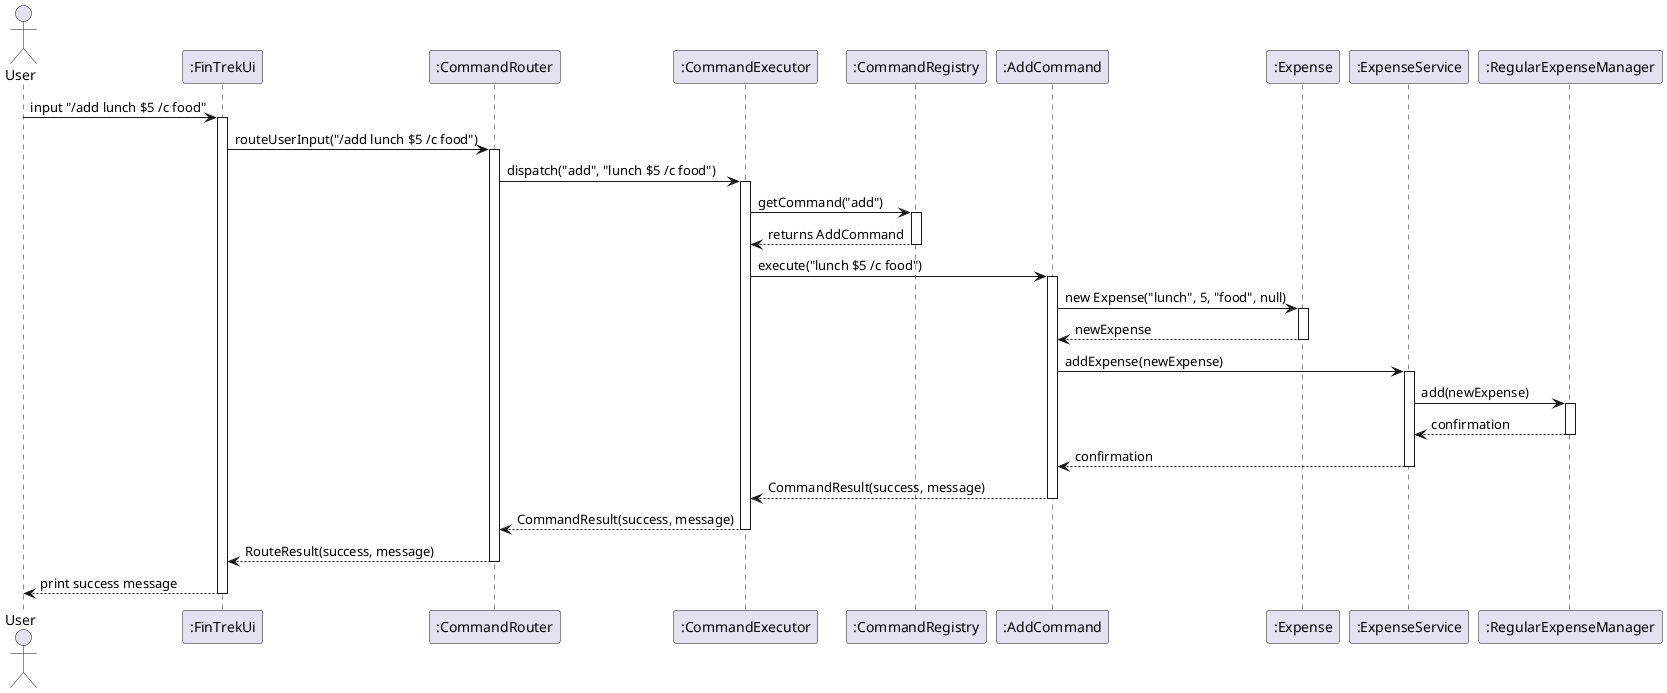 @startuml add.puml

actor "User" as user
participant ":FinTrekUi" as FT
participant ":CommandRouter" as router
participant ":CommandExecutor" as executor
participant ":CommandRegistry" as registry
participant ":AddCommand" as AC
participant ":Expense" as expense
participant ":ExpenseService" as ES
participant ":RegularExpenseManager" as REM

user -> FT: input "/add lunch $5 /c food"
activate FT

FT -> router: routeUserInput("/add lunch $5 /c food")
activate router

router -> executor: dispatch("add", "lunch $5 /c food")
activate executor

executor -> registry: getCommand("add")
activate registry

registry --> executor: returns AddCommand
deactivate registry

executor -> AC: execute("lunch $5 /c food")
activate AC

AC -> expense: new Expense("lunch", 5, "food", null)
activate expense

expense --> AC: newExpense
deactivate expense

AC -> ES: addExpense(newExpense)
activate ES

ES -> REM: add(newExpense)
activate REM

REM --> ES: confirmation
deactivate REM

ES --> AC: confirmation
deactivate ES

AC --> executor: CommandResult(success, message)
deactivate AC

executor --> router: CommandResult(success, message)
deactivate executor

router --> FT: RouteResult(success, message)
deactivate router

FT --> user: print success message
deactivate FT

@enduml